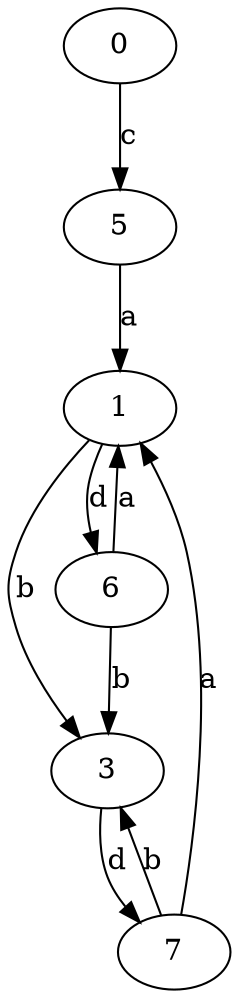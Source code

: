 strict digraph  {
1;
3;
5;
0;
6;
7;
1 -> 3  [label=b];
1 -> 6  [label=d];
3 -> 7  [label=d];
5 -> 1  [label=a];
0 -> 5  [label=c];
6 -> 1  [label=a];
6 -> 3  [label=b];
7 -> 1  [label=a];
7 -> 3  [label=b];
}
